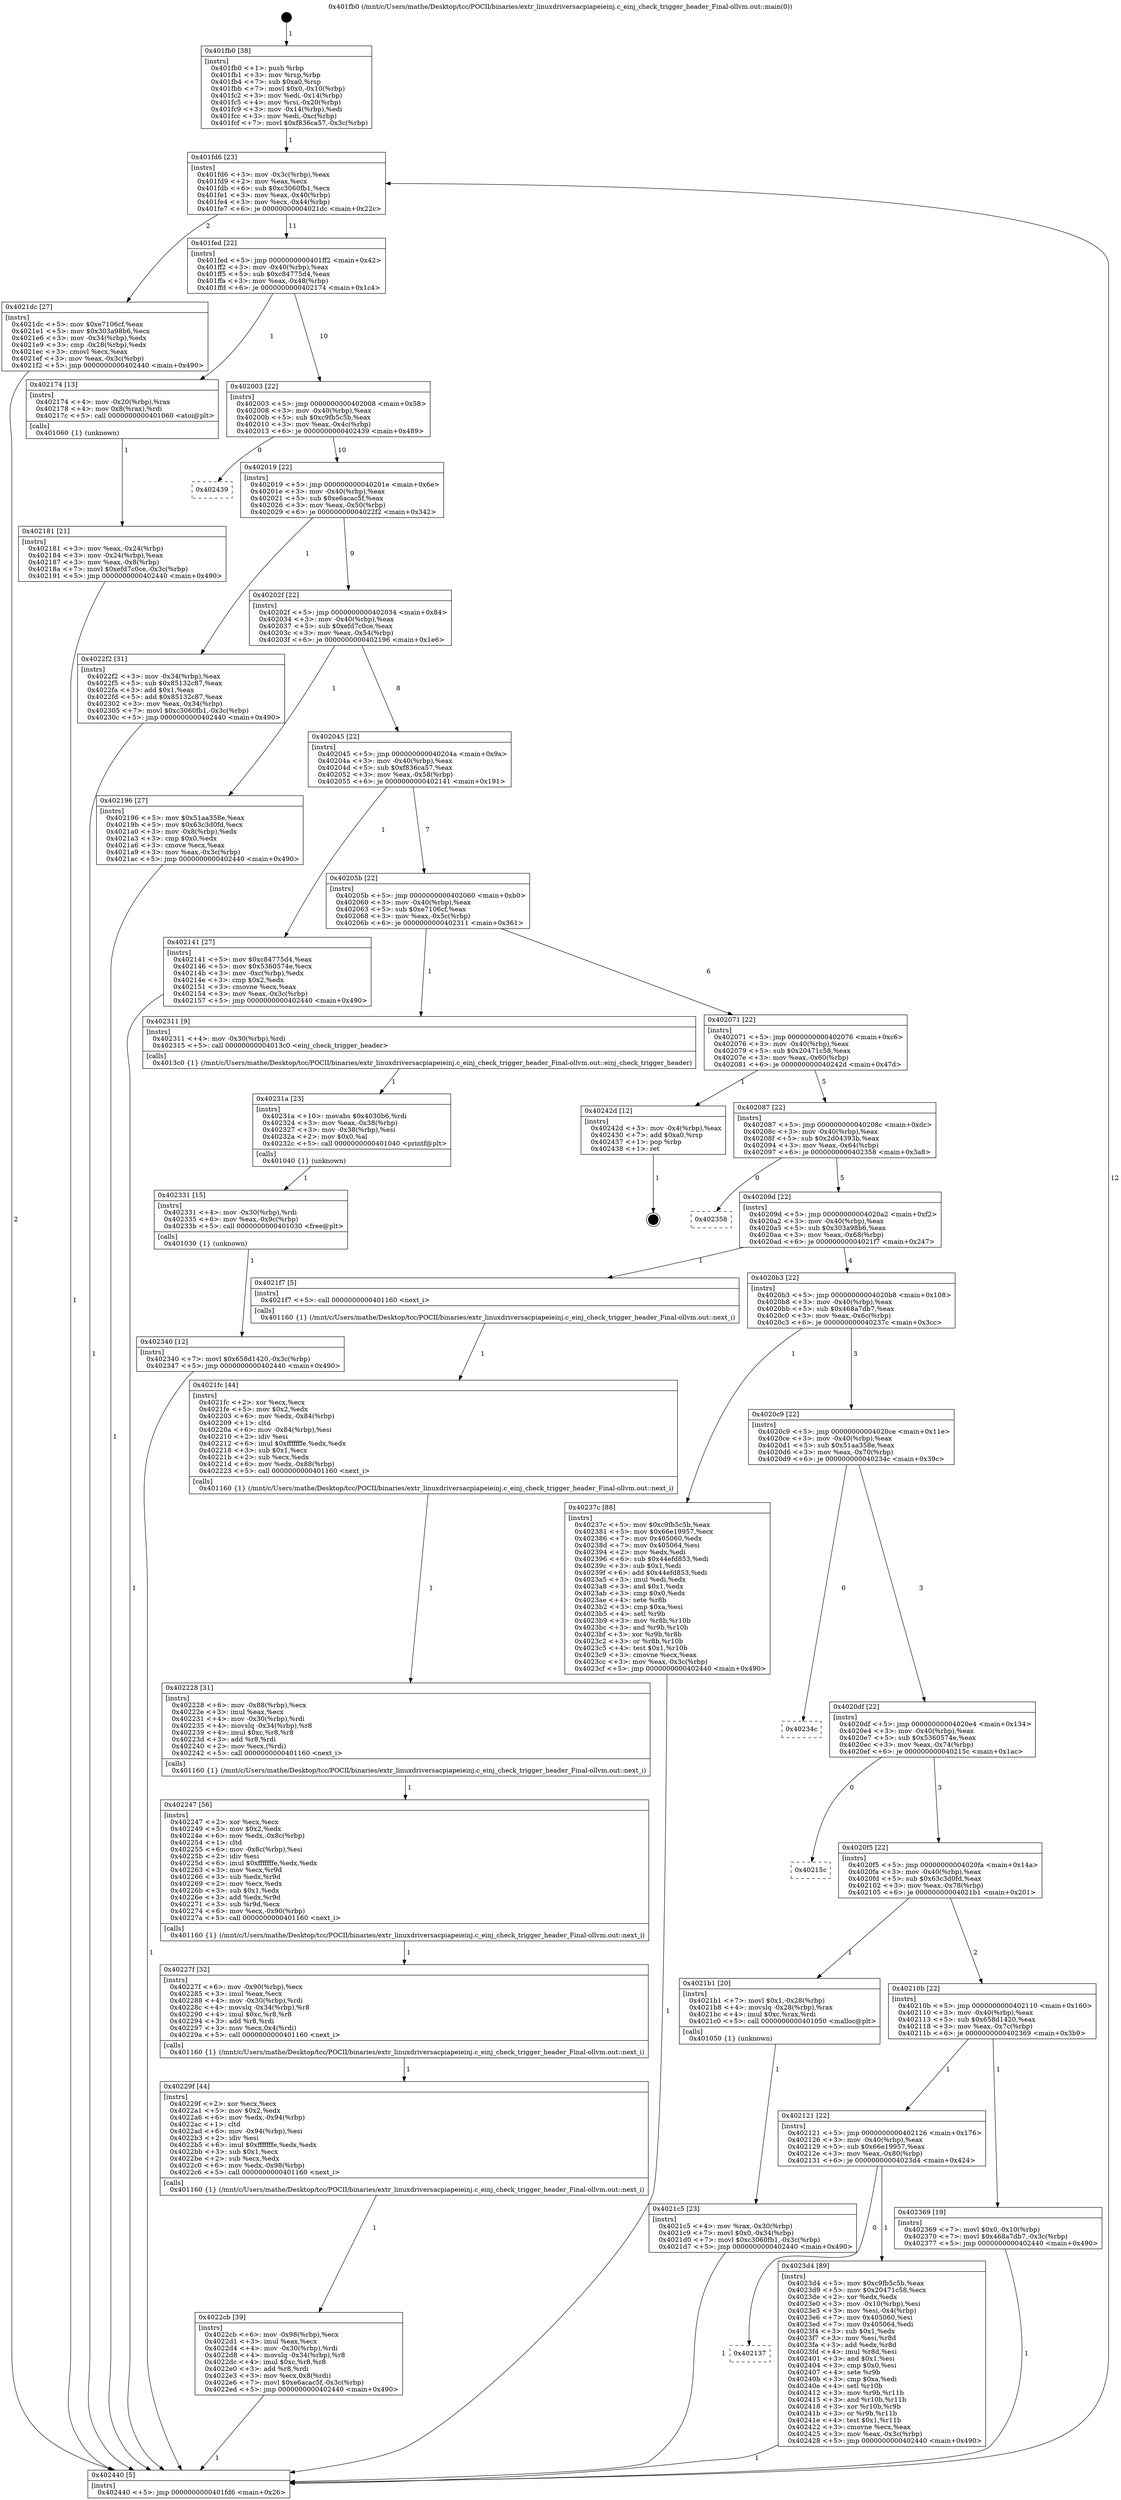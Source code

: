 digraph "0x401fb0" {
  label = "0x401fb0 (/mnt/c/Users/mathe/Desktop/tcc/POCII/binaries/extr_linuxdriversacpiapeieinj.c_einj_check_trigger_header_Final-ollvm.out::main(0))"
  labelloc = "t"
  node[shape=record]

  Entry [label="",width=0.3,height=0.3,shape=circle,fillcolor=black,style=filled]
  "0x401fd6" [label="{
     0x401fd6 [23]\l
     | [instrs]\l
     &nbsp;&nbsp;0x401fd6 \<+3\>: mov -0x3c(%rbp),%eax\l
     &nbsp;&nbsp;0x401fd9 \<+2\>: mov %eax,%ecx\l
     &nbsp;&nbsp;0x401fdb \<+6\>: sub $0xc3060fb1,%ecx\l
     &nbsp;&nbsp;0x401fe1 \<+3\>: mov %eax,-0x40(%rbp)\l
     &nbsp;&nbsp;0x401fe4 \<+3\>: mov %ecx,-0x44(%rbp)\l
     &nbsp;&nbsp;0x401fe7 \<+6\>: je 00000000004021dc \<main+0x22c\>\l
  }"]
  "0x4021dc" [label="{
     0x4021dc [27]\l
     | [instrs]\l
     &nbsp;&nbsp;0x4021dc \<+5\>: mov $0xe7106cf,%eax\l
     &nbsp;&nbsp;0x4021e1 \<+5\>: mov $0x303a98b6,%ecx\l
     &nbsp;&nbsp;0x4021e6 \<+3\>: mov -0x34(%rbp),%edx\l
     &nbsp;&nbsp;0x4021e9 \<+3\>: cmp -0x28(%rbp),%edx\l
     &nbsp;&nbsp;0x4021ec \<+3\>: cmovl %ecx,%eax\l
     &nbsp;&nbsp;0x4021ef \<+3\>: mov %eax,-0x3c(%rbp)\l
     &nbsp;&nbsp;0x4021f2 \<+5\>: jmp 0000000000402440 \<main+0x490\>\l
  }"]
  "0x401fed" [label="{
     0x401fed [22]\l
     | [instrs]\l
     &nbsp;&nbsp;0x401fed \<+5\>: jmp 0000000000401ff2 \<main+0x42\>\l
     &nbsp;&nbsp;0x401ff2 \<+3\>: mov -0x40(%rbp),%eax\l
     &nbsp;&nbsp;0x401ff5 \<+5\>: sub $0xc84775d4,%eax\l
     &nbsp;&nbsp;0x401ffa \<+3\>: mov %eax,-0x48(%rbp)\l
     &nbsp;&nbsp;0x401ffd \<+6\>: je 0000000000402174 \<main+0x1c4\>\l
  }"]
  Exit [label="",width=0.3,height=0.3,shape=circle,fillcolor=black,style=filled,peripheries=2]
  "0x402174" [label="{
     0x402174 [13]\l
     | [instrs]\l
     &nbsp;&nbsp;0x402174 \<+4\>: mov -0x20(%rbp),%rax\l
     &nbsp;&nbsp;0x402178 \<+4\>: mov 0x8(%rax),%rdi\l
     &nbsp;&nbsp;0x40217c \<+5\>: call 0000000000401060 \<atoi@plt\>\l
     | [calls]\l
     &nbsp;&nbsp;0x401060 \{1\} (unknown)\l
  }"]
  "0x402003" [label="{
     0x402003 [22]\l
     | [instrs]\l
     &nbsp;&nbsp;0x402003 \<+5\>: jmp 0000000000402008 \<main+0x58\>\l
     &nbsp;&nbsp;0x402008 \<+3\>: mov -0x40(%rbp),%eax\l
     &nbsp;&nbsp;0x40200b \<+5\>: sub $0xc9fb5c5b,%eax\l
     &nbsp;&nbsp;0x402010 \<+3\>: mov %eax,-0x4c(%rbp)\l
     &nbsp;&nbsp;0x402013 \<+6\>: je 0000000000402439 \<main+0x489\>\l
  }"]
  "0x402137" [label="{
     0x402137\l
  }", style=dashed]
  "0x402439" [label="{
     0x402439\l
  }", style=dashed]
  "0x402019" [label="{
     0x402019 [22]\l
     | [instrs]\l
     &nbsp;&nbsp;0x402019 \<+5\>: jmp 000000000040201e \<main+0x6e\>\l
     &nbsp;&nbsp;0x40201e \<+3\>: mov -0x40(%rbp),%eax\l
     &nbsp;&nbsp;0x402021 \<+5\>: sub $0xe6acac5f,%eax\l
     &nbsp;&nbsp;0x402026 \<+3\>: mov %eax,-0x50(%rbp)\l
     &nbsp;&nbsp;0x402029 \<+6\>: je 00000000004022f2 \<main+0x342\>\l
  }"]
  "0x4023d4" [label="{
     0x4023d4 [89]\l
     | [instrs]\l
     &nbsp;&nbsp;0x4023d4 \<+5\>: mov $0xc9fb5c5b,%eax\l
     &nbsp;&nbsp;0x4023d9 \<+5\>: mov $0x20471c58,%ecx\l
     &nbsp;&nbsp;0x4023de \<+2\>: xor %edx,%edx\l
     &nbsp;&nbsp;0x4023e0 \<+3\>: mov -0x10(%rbp),%esi\l
     &nbsp;&nbsp;0x4023e3 \<+3\>: mov %esi,-0x4(%rbp)\l
     &nbsp;&nbsp;0x4023e6 \<+7\>: mov 0x405060,%esi\l
     &nbsp;&nbsp;0x4023ed \<+7\>: mov 0x405064,%edi\l
     &nbsp;&nbsp;0x4023f4 \<+3\>: sub $0x1,%edx\l
     &nbsp;&nbsp;0x4023f7 \<+3\>: mov %esi,%r8d\l
     &nbsp;&nbsp;0x4023fa \<+3\>: add %edx,%r8d\l
     &nbsp;&nbsp;0x4023fd \<+4\>: imul %r8d,%esi\l
     &nbsp;&nbsp;0x402401 \<+3\>: and $0x1,%esi\l
     &nbsp;&nbsp;0x402404 \<+3\>: cmp $0x0,%esi\l
     &nbsp;&nbsp;0x402407 \<+4\>: sete %r9b\l
     &nbsp;&nbsp;0x40240b \<+3\>: cmp $0xa,%edi\l
     &nbsp;&nbsp;0x40240e \<+4\>: setl %r10b\l
     &nbsp;&nbsp;0x402412 \<+3\>: mov %r9b,%r11b\l
     &nbsp;&nbsp;0x402415 \<+3\>: and %r10b,%r11b\l
     &nbsp;&nbsp;0x402418 \<+3\>: xor %r10b,%r9b\l
     &nbsp;&nbsp;0x40241b \<+3\>: or %r9b,%r11b\l
     &nbsp;&nbsp;0x40241e \<+4\>: test $0x1,%r11b\l
     &nbsp;&nbsp;0x402422 \<+3\>: cmovne %ecx,%eax\l
     &nbsp;&nbsp;0x402425 \<+3\>: mov %eax,-0x3c(%rbp)\l
     &nbsp;&nbsp;0x402428 \<+5\>: jmp 0000000000402440 \<main+0x490\>\l
  }"]
  "0x4022f2" [label="{
     0x4022f2 [31]\l
     | [instrs]\l
     &nbsp;&nbsp;0x4022f2 \<+3\>: mov -0x34(%rbp),%eax\l
     &nbsp;&nbsp;0x4022f5 \<+5\>: sub $0x85132c87,%eax\l
     &nbsp;&nbsp;0x4022fa \<+3\>: add $0x1,%eax\l
     &nbsp;&nbsp;0x4022fd \<+5\>: add $0x85132c87,%eax\l
     &nbsp;&nbsp;0x402302 \<+3\>: mov %eax,-0x34(%rbp)\l
     &nbsp;&nbsp;0x402305 \<+7\>: movl $0xc3060fb1,-0x3c(%rbp)\l
     &nbsp;&nbsp;0x40230c \<+5\>: jmp 0000000000402440 \<main+0x490\>\l
  }"]
  "0x40202f" [label="{
     0x40202f [22]\l
     | [instrs]\l
     &nbsp;&nbsp;0x40202f \<+5\>: jmp 0000000000402034 \<main+0x84\>\l
     &nbsp;&nbsp;0x402034 \<+3\>: mov -0x40(%rbp),%eax\l
     &nbsp;&nbsp;0x402037 \<+5\>: sub $0xefd7c0ce,%eax\l
     &nbsp;&nbsp;0x40203c \<+3\>: mov %eax,-0x54(%rbp)\l
     &nbsp;&nbsp;0x40203f \<+6\>: je 0000000000402196 \<main+0x1e6\>\l
  }"]
  "0x402121" [label="{
     0x402121 [22]\l
     | [instrs]\l
     &nbsp;&nbsp;0x402121 \<+5\>: jmp 0000000000402126 \<main+0x176\>\l
     &nbsp;&nbsp;0x402126 \<+3\>: mov -0x40(%rbp),%eax\l
     &nbsp;&nbsp;0x402129 \<+5\>: sub $0x66e19957,%eax\l
     &nbsp;&nbsp;0x40212e \<+3\>: mov %eax,-0x80(%rbp)\l
     &nbsp;&nbsp;0x402131 \<+6\>: je 00000000004023d4 \<main+0x424\>\l
  }"]
  "0x402196" [label="{
     0x402196 [27]\l
     | [instrs]\l
     &nbsp;&nbsp;0x402196 \<+5\>: mov $0x51aa358e,%eax\l
     &nbsp;&nbsp;0x40219b \<+5\>: mov $0x63c3d0fd,%ecx\l
     &nbsp;&nbsp;0x4021a0 \<+3\>: mov -0x8(%rbp),%edx\l
     &nbsp;&nbsp;0x4021a3 \<+3\>: cmp $0x0,%edx\l
     &nbsp;&nbsp;0x4021a6 \<+3\>: cmove %ecx,%eax\l
     &nbsp;&nbsp;0x4021a9 \<+3\>: mov %eax,-0x3c(%rbp)\l
     &nbsp;&nbsp;0x4021ac \<+5\>: jmp 0000000000402440 \<main+0x490\>\l
  }"]
  "0x402045" [label="{
     0x402045 [22]\l
     | [instrs]\l
     &nbsp;&nbsp;0x402045 \<+5\>: jmp 000000000040204a \<main+0x9a\>\l
     &nbsp;&nbsp;0x40204a \<+3\>: mov -0x40(%rbp),%eax\l
     &nbsp;&nbsp;0x40204d \<+5\>: sub $0xf836ca57,%eax\l
     &nbsp;&nbsp;0x402052 \<+3\>: mov %eax,-0x58(%rbp)\l
     &nbsp;&nbsp;0x402055 \<+6\>: je 0000000000402141 \<main+0x191\>\l
  }"]
  "0x402369" [label="{
     0x402369 [19]\l
     | [instrs]\l
     &nbsp;&nbsp;0x402369 \<+7\>: movl $0x0,-0x10(%rbp)\l
     &nbsp;&nbsp;0x402370 \<+7\>: movl $0x468a7db7,-0x3c(%rbp)\l
     &nbsp;&nbsp;0x402377 \<+5\>: jmp 0000000000402440 \<main+0x490\>\l
  }"]
  "0x402141" [label="{
     0x402141 [27]\l
     | [instrs]\l
     &nbsp;&nbsp;0x402141 \<+5\>: mov $0xc84775d4,%eax\l
     &nbsp;&nbsp;0x402146 \<+5\>: mov $0x5360574e,%ecx\l
     &nbsp;&nbsp;0x40214b \<+3\>: mov -0xc(%rbp),%edx\l
     &nbsp;&nbsp;0x40214e \<+3\>: cmp $0x2,%edx\l
     &nbsp;&nbsp;0x402151 \<+3\>: cmovne %ecx,%eax\l
     &nbsp;&nbsp;0x402154 \<+3\>: mov %eax,-0x3c(%rbp)\l
     &nbsp;&nbsp;0x402157 \<+5\>: jmp 0000000000402440 \<main+0x490\>\l
  }"]
  "0x40205b" [label="{
     0x40205b [22]\l
     | [instrs]\l
     &nbsp;&nbsp;0x40205b \<+5\>: jmp 0000000000402060 \<main+0xb0\>\l
     &nbsp;&nbsp;0x402060 \<+3\>: mov -0x40(%rbp),%eax\l
     &nbsp;&nbsp;0x402063 \<+5\>: sub $0xe7106cf,%eax\l
     &nbsp;&nbsp;0x402068 \<+3\>: mov %eax,-0x5c(%rbp)\l
     &nbsp;&nbsp;0x40206b \<+6\>: je 0000000000402311 \<main+0x361\>\l
  }"]
  "0x402440" [label="{
     0x402440 [5]\l
     | [instrs]\l
     &nbsp;&nbsp;0x402440 \<+5\>: jmp 0000000000401fd6 \<main+0x26\>\l
  }"]
  "0x401fb0" [label="{
     0x401fb0 [38]\l
     | [instrs]\l
     &nbsp;&nbsp;0x401fb0 \<+1\>: push %rbp\l
     &nbsp;&nbsp;0x401fb1 \<+3\>: mov %rsp,%rbp\l
     &nbsp;&nbsp;0x401fb4 \<+7\>: sub $0xa0,%rsp\l
     &nbsp;&nbsp;0x401fbb \<+7\>: movl $0x0,-0x10(%rbp)\l
     &nbsp;&nbsp;0x401fc2 \<+3\>: mov %edi,-0x14(%rbp)\l
     &nbsp;&nbsp;0x401fc5 \<+4\>: mov %rsi,-0x20(%rbp)\l
     &nbsp;&nbsp;0x401fc9 \<+3\>: mov -0x14(%rbp),%edi\l
     &nbsp;&nbsp;0x401fcc \<+3\>: mov %edi,-0xc(%rbp)\l
     &nbsp;&nbsp;0x401fcf \<+7\>: movl $0xf836ca57,-0x3c(%rbp)\l
  }"]
  "0x402181" [label="{
     0x402181 [21]\l
     | [instrs]\l
     &nbsp;&nbsp;0x402181 \<+3\>: mov %eax,-0x24(%rbp)\l
     &nbsp;&nbsp;0x402184 \<+3\>: mov -0x24(%rbp),%eax\l
     &nbsp;&nbsp;0x402187 \<+3\>: mov %eax,-0x8(%rbp)\l
     &nbsp;&nbsp;0x40218a \<+7\>: movl $0xefd7c0ce,-0x3c(%rbp)\l
     &nbsp;&nbsp;0x402191 \<+5\>: jmp 0000000000402440 \<main+0x490\>\l
  }"]
  "0x402340" [label="{
     0x402340 [12]\l
     | [instrs]\l
     &nbsp;&nbsp;0x402340 \<+7\>: movl $0x658d1420,-0x3c(%rbp)\l
     &nbsp;&nbsp;0x402347 \<+5\>: jmp 0000000000402440 \<main+0x490\>\l
  }"]
  "0x402311" [label="{
     0x402311 [9]\l
     | [instrs]\l
     &nbsp;&nbsp;0x402311 \<+4\>: mov -0x30(%rbp),%rdi\l
     &nbsp;&nbsp;0x402315 \<+5\>: call 00000000004013c0 \<einj_check_trigger_header\>\l
     | [calls]\l
     &nbsp;&nbsp;0x4013c0 \{1\} (/mnt/c/Users/mathe/Desktop/tcc/POCII/binaries/extr_linuxdriversacpiapeieinj.c_einj_check_trigger_header_Final-ollvm.out::einj_check_trigger_header)\l
  }"]
  "0x402071" [label="{
     0x402071 [22]\l
     | [instrs]\l
     &nbsp;&nbsp;0x402071 \<+5\>: jmp 0000000000402076 \<main+0xc6\>\l
     &nbsp;&nbsp;0x402076 \<+3\>: mov -0x40(%rbp),%eax\l
     &nbsp;&nbsp;0x402079 \<+5\>: sub $0x20471c58,%eax\l
     &nbsp;&nbsp;0x40207e \<+3\>: mov %eax,-0x60(%rbp)\l
     &nbsp;&nbsp;0x402081 \<+6\>: je 000000000040242d \<main+0x47d\>\l
  }"]
  "0x402331" [label="{
     0x402331 [15]\l
     | [instrs]\l
     &nbsp;&nbsp;0x402331 \<+4\>: mov -0x30(%rbp),%rdi\l
     &nbsp;&nbsp;0x402335 \<+6\>: mov %eax,-0x9c(%rbp)\l
     &nbsp;&nbsp;0x40233b \<+5\>: call 0000000000401030 \<free@plt\>\l
     | [calls]\l
     &nbsp;&nbsp;0x401030 \{1\} (unknown)\l
  }"]
  "0x40242d" [label="{
     0x40242d [12]\l
     | [instrs]\l
     &nbsp;&nbsp;0x40242d \<+3\>: mov -0x4(%rbp),%eax\l
     &nbsp;&nbsp;0x402430 \<+7\>: add $0xa0,%rsp\l
     &nbsp;&nbsp;0x402437 \<+1\>: pop %rbp\l
     &nbsp;&nbsp;0x402438 \<+1\>: ret\l
  }"]
  "0x402087" [label="{
     0x402087 [22]\l
     | [instrs]\l
     &nbsp;&nbsp;0x402087 \<+5\>: jmp 000000000040208c \<main+0xdc\>\l
     &nbsp;&nbsp;0x40208c \<+3\>: mov -0x40(%rbp),%eax\l
     &nbsp;&nbsp;0x40208f \<+5\>: sub $0x2d04393b,%eax\l
     &nbsp;&nbsp;0x402094 \<+3\>: mov %eax,-0x64(%rbp)\l
     &nbsp;&nbsp;0x402097 \<+6\>: je 0000000000402358 \<main+0x3a8\>\l
  }"]
  "0x40231a" [label="{
     0x40231a [23]\l
     | [instrs]\l
     &nbsp;&nbsp;0x40231a \<+10\>: movabs $0x4030b6,%rdi\l
     &nbsp;&nbsp;0x402324 \<+3\>: mov %eax,-0x38(%rbp)\l
     &nbsp;&nbsp;0x402327 \<+3\>: mov -0x38(%rbp),%esi\l
     &nbsp;&nbsp;0x40232a \<+2\>: mov $0x0,%al\l
     &nbsp;&nbsp;0x40232c \<+5\>: call 0000000000401040 \<printf@plt\>\l
     | [calls]\l
     &nbsp;&nbsp;0x401040 \{1\} (unknown)\l
  }"]
  "0x402358" [label="{
     0x402358\l
  }", style=dashed]
  "0x40209d" [label="{
     0x40209d [22]\l
     | [instrs]\l
     &nbsp;&nbsp;0x40209d \<+5\>: jmp 00000000004020a2 \<main+0xf2\>\l
     &nbsp;&nbsp;0x4020a2 \<+3\>: mov -0x40(%rbp),%eax\l
     &nbsp;&nbsp;0x4020a5 \<+5\>: sub $0x303a98b6,%eax\l
     &nbsp;&nbsp;0x4020aa \<+3\>: mov %eax,-0x68(%rbp)\l
     &nbsp;&nbsp;0x4020ad \<+6\>: je 00000000004021f7 \<main+0x247\>\l
  }"]
  "0x4022cb" [label="{
     0x4022cb [39]\l
     | [instrs]\l
     &nbsp;&nbsp;0x4022cb \<+6\>: mov -0x98(%rbp),%ecx\l
     &nbsp;&nbsp;0x4022d1 \<+3\>: imul %eax,%ecx\l
     &nbsp;&nbsp;0x4022d4 \<+4\>: mov -0x30(%rbp),%rdi\l
     &nbsp;&nbsp;0x4022d8 \<+4\>: movslq -0x34(%rbp),%r8\l
     &nbsp;&nbsp;0x4022dc \<+4\>: imul $0xc,%r8,%r8\l
     &nbsp;&nbsp;0x4022e0 \<+3\>: add %r8,%rdi\l
     &nbsp;&nbsp;0x4022e3 \<+3\>: mov %ecx,0x8(%rdi)\l
     &nbsp;&nbsp;0x4022e6 \<+7\>: movl $0xe6acac5f,-0x3c(%rbp)\l
     &nbsp;&nbsp;0x4022ed \<+5\>: jmp 0000000000402440 \<main+0x490\>\l
  }"]
  "0x4021f7" [label="{
     0x4021f7 [5]\l
     | [instrs]\l
     &nbsp;&nbsp;0x4021f7 \<+5\>: call 0000000000401160 \<next_i\>\l
     | [calls]\l
     &nbsp;&nbsp;0x401160 \{1\} (/mnt/c/Users/mathe/Desktop/tcc/POCII/binaries/extr_linuxdriversacpiapeieinj.c_einj_check_trigger_header_Final-ollvm.out::next_i)\l
  }"]
  "0x4020b3" [label="{
     0x4020b3 [22]\l
     | [instrs]\l
     &nbsp;&nbsp;0x4020b3 \<+5\>: jmp 00000000004020b8 \<main+0x108\>\l
     &nbsp;&nbsp;0x4020b8 \<+3\>: mov -0x40(%rbp),%eax\l
     &nbsp;&nbsp;0x4020bb \<+5\>: sub $0x468a7db7,%eax\l
     &nbsp;&nbsp;0x4020c0 \<+3\>: mov %eax,-0x6c(%rbp)\l
     &nbsp;&nbsp;0x4020c3 \<+6\>: je 000000000040237c \<main+0x3cc\>\l
  }"]
  "0x40229f" [label="{
     0x40229f [44]\l
     | [instrs]\l
     &nbsp;&nbsp;0x40229f \<+2\>: xor %ecx,%ecx\l
     &nbsp;&nbsp;0x4022a1 \<+5\>: mov $0x2,%edx\l
     &nbsp;&nbsp;0x4022a6 \<+6\>: mov %edx,-0x94(%rbp)\l
     &nbsp;&nbsp;0x4022ac \<+1\>: cltd\l
     &nbsp;&nbsp;0x4022ad \<+6\>: mov -0x94(%rbp),%esi\l
     &nbsp;&nbsp;0x4022b3 \<+2\>: idiv %esi\l
     &nbsp;&nbsp;0x4022b5 \<+6\>: imul $0xfffffffe,%edx,%edx\l
     &nbsp;&nbsp;0x4022bb \<+3\>: sub $0x1,%ecx\l
     &nbsp;&nbsp;0x4022be \<+2\>: sub %ecx,%edx\l
     &nbsp;&nbsp;0x4022c0 \<+6\>: mov %edx,-0x98(%rbp)\l
     &nbsp;&nbsp;0x4022c6 \<+5\>: call 0000000000401160 \<next_i\>\l
     | [calls]\l
     &nbsp;&nbsp;0x401160 \{1\} (/mnt/c/Users/mathe/Desktop/tcc/POCII/binaries/extr_linuxdriversacpiapeieinj.c_einj_check_trigger_header_Final-ollvm.out::next_i)\l
  }"]
  "0x40237c" [label="{
     0x40237c [88]\l
     | [instrs]\l
     &nbsp;&nbsp;0x40237c \<+5\>: mov $0xc9fb5c5b,%eax\l
     &nbsp;&nbsp;0x402381 \<+5\>: mov $0x66e19957,%ecx\l
     &nbsp;&nbsp;0x402386 \<+7\>: mov 0x405060,%edx\l
     &nbsp;&nbsp;0x40238d \<+7\>: mov 0x405064,%esi\l
     &nbsp;&nbsp;0x402394 \<+2\>: mov %edx,%edi\l
     &nbsp;&nbsp;0x402396 \<+6\>: sub $0x44efd853,%edi\l
     &nbsp;&nbsp;0x40239c \<+3\>: sub $0x1,%edi\l
     &nbsp;&nbsp;0x40239f \<+6\>: add $0x44efd853,%edi\l
     &nbsp;&nbsp;0x4023a5 \<+3\>: imul %edi,%edx\l
     &nbsp;&nbsp;0x4023a8 \<+3\>: and $0x1,%edx\l
     &nbsp;&nbsp;0x4023ab \<+3\>: cmp $0x0,%edx\l
     &nbsp;&nbsp;0x4023ae \<+4\>: sete %r8b\l
     &nbsp;&nbsp;0x4023b2 \<+3\>: cmp $0xa,%esi\l
     &nbsp;&nbsp;0x4023b5 \<+4\>: setl %r9b\l
     &nbsp;&nbsp;0x4023b9 \<+3\>: mov %r8b,%r10b\l
     &nbsp;&nbsp;0x4023bc \<+3\>: and %r9b,%r10b\l
     &nbsp;&nbsp;0x4023bf \<+3\>: xor %r9b,%r8b\l
     &nbsp;&nbsp;0x4023c2 \<+3\>: or %r8b,%r10b\l
     &nbsp;&nbsp;0x4023c5 \<+4\>: test $0x1,%r10b\l
     &nbsp;&nbsp;0x4023c9 \<+3\>: cmovne %ecx,%eax\l
     &nbsp;&nbsp;0x4023cc \<+3\>: mov %eax,-0x3c(%rbp)\l
     &nbsp;&nbsp;0x4023cf \<+5\>: jmp 0000000000402440 \<main+0x490\>\l
  }"]
  "0x4020c9" [label="{
     0x4020c9 [22]\l
     | [instrs]\l
     &nbsp;&nbsp;0x4020c9 \<+5\>: jmp 00000000004020ce \<main+0x11e\>\l
     &nbsp;&nbsp;0x4020ce \<+3\>: mov -0x40(%rbp),%eax\l
     &nbsp;&nbsp;0x4020d1 \<+5\>: sub $0x51aa358e,%eax\l
     &nbsp;&nbsp;0x4020d6 \<+3\>: mov %eax,-0x70(%rbp)\l
     &nbsp;&nbsp;0x4020d9 \<+6\>: je 000000000040234c \<main+0x39c\>\l
  }"]
  "0x40227f" [label="{
     0x40227f [32]\l
     | [instrs]\l
     &nbsp;&nbsp;0x40227f \<+6\>: mov -0x90(%rbp),%ecx\l
     &nbsp;&nbsp;0x402285 \<+3\>: imul %eax,%ecx\l
     &nbsp;&nbsp;0x402288 \<+4\>: mov -0x30(%rbp),%rdi\l
     &nbsp;&nbsp;0x40228c \<+4\>: movslq -0x34(%rbp),%r8\l
     &nbsp;&nbsp;0x402290 \<+4\>: imul $0xc,%r8,%r8\l
     &nbsp;&nbsp;0x402294 \<+3\>: add %r8,%rdi\l
     &nbsp;&nbsp;0x402297 \<+3\>: mov %ecx,0x4(%rdi)\l
     &nbsp;&nbsp;0x40229a \<+5\>: call 0000000000401160 \<next_i\>\l
     | [calls]\l
     &nbsp;&nbsp;0x401160 \{1\} (/mnt/c/Users/mathe/Desktop/tcc/POCII/binaries/extr_linuxdriversacpiapeieinj.c_einj_check_trigger_header_Final-ollvm.out::next_i)\l
  }"]
  "0x40234c" [label="{
     0x40234c\l
  }", style=dashed]
  "0x4020df" [label="{
     0x4020df [22]\l
     | [instrs]\l
     &nbsp;&nbsp;0x4020df \<+5\>: jmp 00000000004020e4 \<main+0x134\>\l
     &nbsp;&nbsp;0x4020e4 \<+3\>: mov -0x40(%rbp),%eax\l
     &nbsp;&nbsp;0x4020e7 \<+5\>: sub $0x5360574e,%eax\l
     &nbsp;&nbsp;0x4020ec \<+3\>: mov %eax,-0x74(%rbp)\l
     &nbsp;&nbsp;0x4020ef \<+6\>: je 000000000040215c \<main+0x1ac\>\l
  }"]
  "0x402247" [label="{
     0x402247 [56]\l
     | [instrs]\l
     &nbsp;&nbsp;0x402247 \<+2\>: xor %ecx,%ecx\l
     &nbsp;&nbsp;0x402249 \<+5\>: mov $0x2,%edx\l
     &nbsp;&nbsp;0x40224e \<+6\>: mov %edx,-0x8c(%rbp)\l
     &nbsp;&nbsp;0x402254 \<+1\>: cltd\l
     &nbsp;&nbsp;0x402255 \<+6\>: mov -0x8c(%rbp),%esi\l
     &nbsp;&nbsp;0x40225b \<+2\>: idiv %esi\l
     &nbsp;&nbsp;0x40225d \<+6\>: imul $0xfffffffe,%edx,%edx\l
     &nbsp;&nbsp;0x402263 \<+3\>: mov %ecx,%r9d\l
     &nbsp;&nbsp;0x402266 \<+3\>: sub %edx,%r9d\l
     &nbsp;&nbsp;0x402269 \<+2\>: mov %ecx,%edx\l
     &nbsp;&nbsp;0x40226b \<+3\>: sub $0x1,%edx\l
     &nbsp;&nbsp;0x40226e \<+3\>: add %edx,%r9d\l
     &nbsp;&nbsp;0x402271 \<+3\>: sub %r9d,%ecx\l
     &nbsp;&nbsp;0x402274 \<+6\>: mov %ecx,-0x90(%rbp)\l
     &nbsp;&nbsp;0x40227a \<+5\>: call 0000000000401160 \<next_i\>\l
     | [calls]\l
     &nbsp;&nbsp;0x401160 \{1\} (/mnt/c/Users/mathe/Desktop/tcc/POCII/binaries/extr_linuxdriversacpiapeieinj.c_einj_check_trigger_header_Final-ollvm.out::next_i)\l
  }"]
  "0x40215c" [label="{
     0x40215c\l
  }", style=dashed]
  "0x4020f5" [label="{
     0x4020f5 [22]\l
     | [instrs]\l
     &nbsp;&nbsp;0x4020f5 \<+5\>: jmp 00000000004020fa \<main+0x14a\>\l
     &nbsp;&nbsp;0x4020fa \<+3\>: mov -0x40(%rbp),%eax\l
     &nbsp;&nbsp;0x4020fd \<+5\>: sub $0x63c3d0fd,%eax\l
     &nbsp;&nbsp;0x402102 \<+3\>: mov %eax,-0x78(%rbp)\l
     &nbsp;&nbsp;0x402105 \<+6\>: je 00000000004021b1 \<main+0x201\>\l
  }"]
  "0x402228" [label="{
     0x402228 [31]\l
     | [instrs]\l
     &nbsp;&nbsp;0x402228 \<+6\>: mov -0x88(%rbp),%ecx\l
     &nbsp;&nbsp;0x40222e \<+3\>: imul %eax,%ecx\l
     &nbsp;&nbsp;0x402231 \<+4\>: mov -0x30(%rbp),%rdi\l
     &nbsp;&nbsp;0x402235 \<+4\>: movslq -0x34(%rbp),%r8\l
     &nbsp;&nbsp;0x402239 \<+4\>: imul $0xc,%r8,%r8\l
     &nbsp;&nbsp;0x40223d \<+3\>: add %r8,%rdi\l
     &nbsp;&nbsp;0x402240 \<+2\>: mov %ecx,(%rdi)\l
     &nbsp;&nbsp;0x402242 \<+5\>: call 0000000000401160 \<next_i\>\l
     | [calls]\l
     &nbsp;&nbsp;0x401160 \{1\} (/mnt/c/Users/mathe/Desktop/tcc/POCII/binaries/extr_linuxdriversacpiapeieinj.c_einj_check_trigger_header_Final-ollvm.out::next_i)\l
  }"]
  "0x4021b1" [label="{
     0x4021b1 [20]\l
     | [instrs]\l
     &nbsp;&nbsp;0x4021b1 \<+7\>: movl $0x1,-0x28(%rbp)\l
     &nbsp;&nbsp;0x4021b8 \<+4\>: movslq -0x28(%rbp),%rax\l
     &nbsp;&nbsp;0x4021bc \<+4\>: imul $0xc,%rax,%rdi\l
     &nbsp;&nbsp;0x4021c0 \<+5\>: call 0000000000401050 \<malloc@plt\>\l
     | [calls]\l
     &nbsp;&nbsp;0x401050 \{1\} (unknown)\l
  }"]
  "0x40210b" [label="{
     0x40210b [22]\l
     | [instrs]\l
     &nbsp;&nbsp;0x40210b \<+5\>: jmp 0000000000402110 \<main+0x160\>\l
     &nbsp;&nbsp;0x402110 \<+3\>: mov -0x40(%rbp),%eax\l
     &nbsp;&nbsp;0x402113 \<+5\>: sub $0x658d1420,%eax\l
     &nbsp;&nbsp;0x402118 \<+3\>: mov %eax,-0x7c(%rbp)\l
     &nbsp;&nbsp;0x40211b \<+6\>: je 0000000000402369 \<main+0x3b9\>\l
  }"]
  "0x4021c5" [label="{
     0x4021c5 [23]\l
     | [instrs]\l
     &nbsp;&nbsp;0x4021c5 \<+4\>: mov %rax,-0x30(%rbp)\l
     &nbsp;&nbsp;0x4021c9 \<+7\>: movl $0x0,-0x34(%rbp)\l
     &nbsp;&nbsp;0x4021d0 \<+7\>: movl $0xc3060fb1,-0x3c(%rbp)\l
     &nbsp;&nbsp;0x4021d7 \<+5\>: jmp 0000000000402440 \<main+0x490\>\l
  }"]
  "0x4021fc" [label="{
     0x4021fc [44]\l
     | [instrs]\l
     &nbsp;&nbsp;0x4021fc \<+2\>: xor %ecx,%ecx\l
     &nbsp;&nbsp;0x4021fe \<+5\>: mov $0x2,%edx\l
     &nbsp;&nbsp;0x402203 \<+6\>: mov %edx,-0x84(%rbp)\l
     &nbsp;&nbsp;0x402209 \<+1\>: cltd\l
     &nbsp;&nbsp;0x40220a \<+6\>: mov -0x84(%rbp),%esi\l
     &nbsp;&nbsp;0x402210 \<+2\>: idiv %esi\l
     &nbsp;&nbsp;0x402212 \<+6\>: imul $0xfffffffe,%edx,%edx\l
     &nbsp;&nbsp;0x402218 \<+3\>: sub $0x1,%ecx\l
     &nbsp;&nbsp;0x40221b \<+2\>: sub %ecx,%edx\l
     &nbsp;&nbsp;0x40221d \<+6\>: mov %edx,-0x88(%rbp)\l
     &nbsp;&nbsp;0x402223 \<+5\>: call 0000000000401160 \<next_i\>\l
     | [calls]\l
     &nbsp;&nbsp;0x401160 \{1\} (/mnt/c/Users/mathe/Desktop/tcc/POCII/binaries/extr_linuxdriversacpiapeieinj.c_einj_check_trigger_header_Final-ollvm.out::next_i)\l
  }"]
  Entry -> "0x401fb0" [label=" 1"]
  "0x401fd6" -> "0x4021dc" [label=" 2"]
  "0x401fd6" -> "0x401fed" [label=" 11"]
  "0x40242d" -> Exit [label=" 1"]
  "0x401fed" -> "0x402174" [label=" 1"]
  "0x401fed" -> "0x402003" [label=" 10"]
  "0x4023d4" -> "0x402440" [label=" 1"]
  "0x402003" -> "0x402439" [label=" 0"]
  "0x402003" -> "0x402019" [label=" 10"]
  "0x402121" -> "0x402137" [label=" 0"]
  "0x402019" -> "0x4022f2" [label=" 1"]
  "0x402019" -> "0x40202f" [label=" 9"]
  "0x402121" -> "0x4023d4" [label=" 1"]
  "0x40202f" -> "0x402196" [label=" 1"]
  "0x40202f" -> "0x402045" [label=" 8"]
  "0x40237c" -> "0x402440" [label=" 1"]
  "0x402045" -> "0x402141" [label=" 1"]
  "0x402045" -> "0x40205b" [label=" 7"]
  "0x402141" -> "0x402440" [label=" 1"]
  "0x401fb0" -> "0x401fd6" [label=" 1"]
  "0x402440" -> "0x401fd6" [label=" 12"]
  "0x402174" -> "0x402181" [label=" 1"]
  "0x402181" -> "0x402440" [label=" 1"]
  "0x402196" -> "0x402440" [label=" 1"]
  "0x402369" -> "0x402440" [label=" 1"]
  "0x40205b" -> "0x402311" [label=" 1"]
  "0x40205b" -> "0x402071" [label=" 6"]
  "0x40210b" -> "0x402369" [label=" 1"]
  "0x402071" -> "0x40242d" [label=" 1"]
  "0x402071" -> "0x402087" [label=" 5"]
  "0x40210b" -> "0x402121" [label=" 1"]
  "0x402087" -> "0x402358" [label=" 0"]
  "0x402087" -> "0x40209d" [label=" 5"]
  "0x402340" -> "0x402440" [label=" 1"]
  "0x40209d" -> "0x4021f7" [label=" 1"]
  "0x40209d" -> "0x4020b3" [label=" 4"]
  "0x402331" -> "0x402340" [label=" 1"]
  "0x4020b3" -> "0x40237c" [label=" 1"]
  "0x4020b3" -> "0x4020c9" [label=" 3"]
  "0x40231a" -> "0x402331" [label=" 1"]
  "0x4020c9" -> "0x40234c" [label=" 0"]
  "0x4020c9" -> "0x4020df" [label=" 3"]
  "0x402311" -> "0x40231a" [label=" 1"]
  "0x4020df" -> "0x40215c" [label=" 0"]
  "0x4020df" -> "0x4020f5" [label=" 3"]
  "0x4022f2" -> "0x402440" [label=" 1"]
  "0x4020f5" -> "0x4021b1" [label=" 1"]
  "0x4020f5" -> "0x40210b" [label=" 2"]
  "0x4021b1" -> "0x4021c5" [label=" 1"]
  "0x4021c5" -> "0x402440" [label=" 1"]
  "0x4021dc" -> "0x402440" [label=" 2"]
  "0x4021f7" -> "0x4021fc" [label=" 1"]
  "0x4021fc" -> "0x402228" [label=" 1"]
  "0x402228" -> "0x402247" [label=" 1"]
  "0x402247" -> "0x40227f" [label=" 1"]
  "0x40227f" -> "0x40229f" [label=" 1"]
  "0x40229f" -> "0x4022cb" [label=" 1"]
  "0x4022cb" -> "0x402440" [label=" 1"]
}
